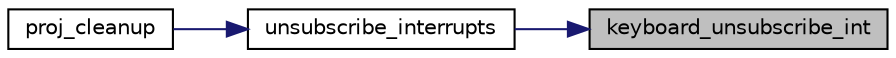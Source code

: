 digraph "keyboard_unsubscribe_int"
{
 // LATEX_PDF_SIZE
  edge [fontname="Helvetica",fontsize="10",labelfontname="Helvetica",labelfontsize="10"];
  node [fontname="Helvetica",fontsize="10",shape=record];
  rankdir="RL";
  Node1 [label="keyboard_unsubscribe_int",height=0.2,width=0.4,color="black", fillcolor="grey75", style="filled", fontcolor="black",tooltip="Unsubscribe keyboard interrupts."];
  Node1 -> Node2 [dir="back",color="midnightblue",fontsize="10",style="solid",fontname="Helvetica"];
  Node2 [label="unsubscribe_interrupts",height=0.2,width=0.4,color="black", fillcolor="white", style="filled",URL="$group__driver.html#gac8b5629599158a4aef6bcfc68e4486cd",tooltip="Unsubscribe interrupts: keyboard, mouse, timer."];
  Node2 -> Node3 [dir="back",color="midnightblue",fontsize="10",style="solid",fontname="Helvetica"];
  Node3 [label="proj_cleanup",height=0.2,width=0.4,color="black", fillcolor="white", style="filled",URL="$group__proj.html#ga0abd5a76650a37316485757e04aa6112",tooltip="Cleans up the program. This function must be called before exiting the program."];
}
